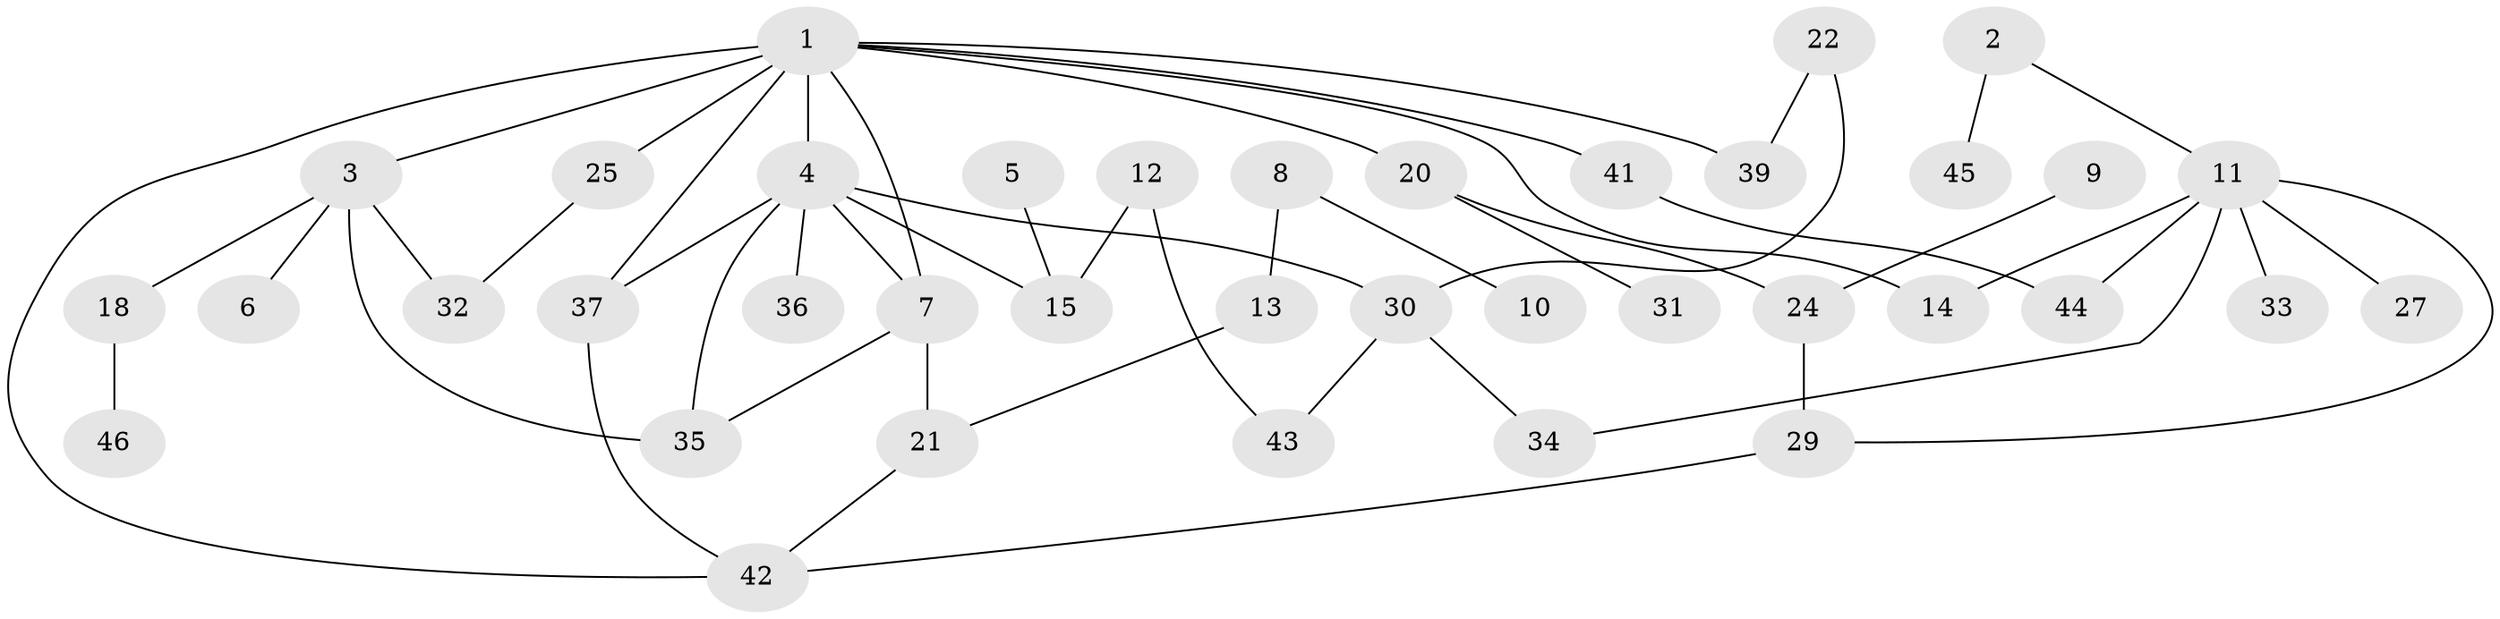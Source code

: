 // original degree distribution, {3: 0.34210526315789475, 1: 0.21052631578947367, 5: 0.02631578947368421, 2: 0.23684210526315788, 4: 0.05263157894736842, 0: 0.10526315789473684, 6: 0.02631578947368421}
// Generated by graph-tools (version 1.1) at 2025/48/03/04/25 22:48:01]
// undirected, 38 vertices, 50 edges
graph export_dot {
  node [color=gray90,style=filled];
  1;
  2;
  3;
  4;
  5;
  6;
  7;
  8;
  9;
  10;
  11;
  12;
  13;
  14;
  15;
  18;
  20;
  21;
  22;
  24;
  25;
  27;
  29;
  30;
  31;
  32;
  33;
  34;
  35;
  36;
  37;
  39;
  41;
  42;
  43;
  44;
  45;
  46;
  1 -- 3 [weight=1.0];
  1 -- 4 [weight=2.0];
  1 -- 7 [weight=2.0];
  1 -- 14 [weight=1.0];
  1 -- 20 [weight=1.0];
  1 -- 25 [weight=2.0];
  1 -- 37 [weight=1.0];
  1 -- 39 [weight=1.0];
  1 -- 41 [weight=1.0];
  1 -- 42 [weight=1.0];
  2 -- 11 [weight=1.0];
  2 -- 45 [weight=1.0];
  3 -- 6 [weight=1.0];
  3 -- 18 [weight=1.0];
  3 -- 32 [weight=1.0];
  3 -- 35 [weight=1.0];
  4 -- 7 [weight=1.0];
  4 -- 15 [weight=1.0];
  4 -- 30 [weight=1.0];
  4 -- 35 [weight=1.0];
  4 -- 36 [weight=2.0];
  4 -- 37 [weight=1.0];
  5 -- 15 [weight=1.0];
  7 -- 21 [weight=1.0];
  7 -- 35 [weight=1.0];
  8 -- 10 [weight=1.0];
  8 -- 13 [weight=1.0];
  9 -- 24 [weight=1.0];
  11 -- 14 [weight=1.0];
  11 -- 27 [weight=1.0];
  11 -- 29 [weight=1.0];
  11 -- 33 [weight=1.0];
  11 -- 34 [weight=1.0];
  11 -- 44 [weight=1.0];
  12 -- 15 [weight=1.0];
  12 -- 43 [weight=1.0];
  13 -- 21 [weight=1.0];
  18 -- 46 [weight=1.0];
  20 -- 24 [weight=1.0];
  20 -- 31 [weight=1.0];
  21 -- 42 [weight=1.0];
  22 -- 30 [weight=1.0];
  22 -- 39 [weight=1.0];
  24 -- 29 [weight=1.0];
  25 -- 32 [weight=1.0];
  29 -- 42 [weight=1.0];
  30 -- 34 [weight=1.0];
  30 -- 43 [weight=1.0];
  37 -- 42 [weight=1.0];
  41 -- 44 [weight=1.0];
}
